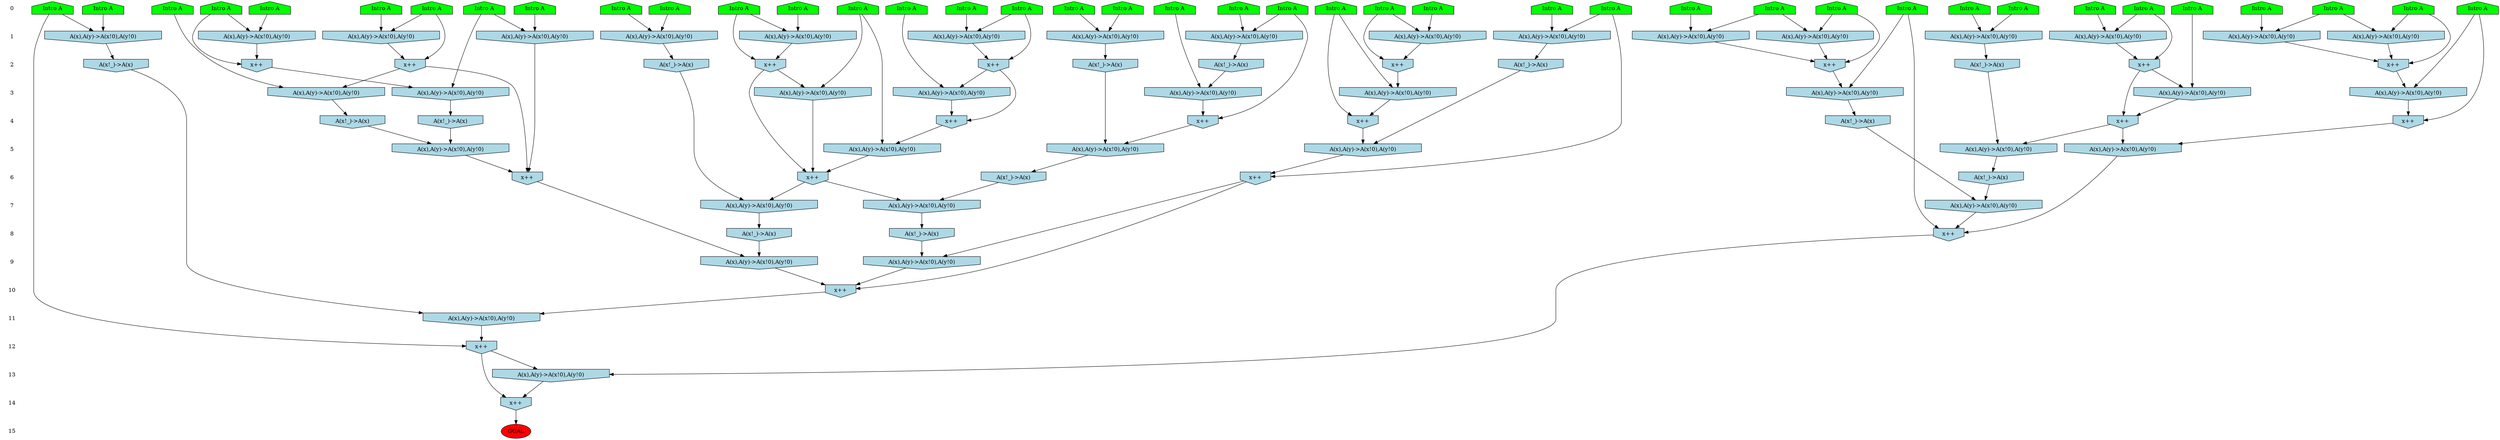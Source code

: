 /* Compression of 1 causal flows obtained in average at 3.099408E+00 t.u */
/* Compressed causal flows were: [1011] */
digraph G{
 ranksep=.5 ; 
{ rank = same ; "0" [shape=plaintext] ; node_1 [label ="Intro A", shape=house, style=filled, fillcolor=green] ;
node_2 [label ="Intro A", shape=house, style=filled, fillcolor=green] ;
node_3 [label ="Intro A", shape=house, style=filled, fillcolor=green] ;
node_4 [label ="Intro A", shape=house, style=filled, fillcolor=green] ;
node_5 [label ="Intro A", shape=house, style=filled, fillcolor=green] ;
node_6 [label ="Intro A", shape=house, style=filled, fillcolor=green] ;
node_7 [label ="Intro A", shape=house, style=filled, fillcolor=green] ;
node_8 [label ="Intro A", shape=house, style=filled, fillcolor=green] ;
node_9 [label ="Intro A", shape=house, style=filled, fillcolor=green] ;
node_10 [label ="Intro A", shape=house, style=filled, fillcolor=green] ;
node_11 [label ="Intro A", shape=house, style=filled, fillcolor=green] ;
node_12 [label ="Intro A", shape=house, style=filled, fillcolor=green] ;
node_13 [label ="Intro A", shape=house, style=filled, fillcolor=green] ;
node_14 [label ="Intro A", shape=house, style=filled, fillcolor=green] ;
node_15 [label ="Intro A", shape=house, style=filled, fillcolor=green] ;
node_16 [label ="Intro A", shape=house, style=filled, fillcolor=green] ;
node_17 [label ="Intro A", shape=house, style=filled, fillcolor=green] ;
node_18 [label ="Intro A", shape=house, style=filled, fillcolor=green] ;
node_19 [label ="Intro A", shape=house, style=filled, fillcolor=green] ;
node_20 [label ="Intro A", shape=house, style=filled, fillcolor=green] ;
node_21 [label ="Intro A", shape=house, style=filled, fillcolor=green] ;
node_22 [label ="Intro A", shape=house, style=filled, fillcolor=green] ;
node_23 [label ="Intro A", shape=house, style=filled, fillcolor=green] ;
node_24 [label ="Intro A", shape=house, style=filled, fillcolor=green] ;
node_25 [label ="Intro A", shape=house, style=filled, fillcolor=green] ;
node_26 [label ="Intro A", shape=house, style=filled, fillcolor=green] ;
node_27 [label ="Intro A", shape=house, style=filled, fillcolor=green] ;
node_28 [label ="Intro A", shape=house, style=filled, fillcolor=green] ;
node_29 [label ="Intro A", shape=house, style=filled, fillcolor=green] ;
node_30 [label ="Intro A", shape=house, style=filled, fillcolor=green] ;
node_31 [label ="Intro A", shape=house, style=filled, fillcolor=green] ;
node_32 [label ="Intro A", shape=house, style=filled, fillcolor=green] ;
node_33 [label ="Intro A", shape=house, style=filled, fillcolor=green] ;
node_34 [label ="Intro A", shape=house, style=filled, fillcolor=green] ;
node_35 [label ="Intro A", shape=house, style=filled, fillcolor=green] ;
node_36 [label ="Intro A", shape=house, style=filled, fillcolor=green] ;
node_37 [label ="Intro A", shape=house, style=filled, fillcolor=green] ;
node_38 [label ="Intro A", shape=house, style=filled, fillcolor=green] ;
node_39 [label ="Intro A", shape=house, style=filled, fillcolor=green] ;
node_40 [label ="Intro A", shape=house, style=filled, fillcolor=green] ;
}
{ rank = same ; "1" [shape=plaintext] ; node_41 [label="A(x),A(y)->A(x!0),A(y!0)", shape=invhouse, style=filled, fillcolor = lightblue] ;
node_42 [label="A(x),A(y)->A(x!0),A(y!0)", shape=invhouse, style=filled, fillcolor = lightblue] ;
node_43 [label="A(x),A(y)->A(x!0),A(y!0)", shape=invhouse, style=filled, fillcolor = lightblue] ;
node_44 [label="A(x),A(y)->A(x!0),A(y!0)", shape=invhouse, style=filled, fillcolor = lightblue] ;
node_45 [label="A(x),A(y)->A(x!0),A(y!0)", shape=invhouse, style=filled, fillcolor = lightblue] ;
node_46 [label="A(x),A(y)->A(x!0),A(y!0)", shape=invhouse, style=filled, fillcolor = lightblue] ;
node_50 [label="A(x),A(y)->A(x!0),A(y!0)", shape=invhouse, style=filled, fillcolor = lightblue] ;
node_51 [label="A(x),A(y)->A(x!0),A(y!0)", shape=invhouse, style=filled, fillcolor = lightblue] ;
node_55 [label="A(x),A(y)->A(x!0),A(y!0)", shape=invhouse, style=filled, fillcolor = lightblue] ;
node_57 [label="A(x),A(y)->A(x!0),A(y!0)", shape=invhouse, style=filled, fillcolor = lightblue] ;
node_60 [label="A(x),A(y)->A(x!0),A(y!0)", shape=invhouse, style=filled, fillcolor = lightblue] ;
node_66 [label="A(x),A(y)->A(x!0),A(y!0)", shape=invhouse, style=filled, fillcolor = lightblue] ;
node_67 [label="A(x),A(y)->A(x!0),A(y!0)", shape=invhouse, style=filled, fillcolor = lightblue] ;
node_70 [label="A(x),A(y)->A(x!0),A(y!0)", shape=invhouse, style=filled, fillcolor = lightblue] ;
node_73 [label="A(x),A(y)->A(x!0),A(y!0)", shape=invhouse, style=filled, fillcolor = lightblue] ;
node_76 [label="A(x),A(y)->A(x!0),A(y!0)", shape=invhouse, style=filled, fillcolor = lightblue] ;
node_78 [label="A(x),A(y)->A(x!0),A(y!0)", shape=invhouse, style=filled, fillcolor = lightblue] ;
}
{ rank = same ; "2" [shape=plaintext] ; node_47 [label="A(x!_)->A(x)", shape=invhouse, style=filled, fillcolor = lightblue] ;
node_48 [label="x++", shape=invhouse, style=filled, fillcolor = lightblue] ;
node_52 [label="x++", shape=invhouse, style=filled, fillcolor = lightblue] ;
node_53 [label="A(x!_)->A(x)", shape=invhouse, style=filled, fillcolor = lightblue] ;
node_54 [label="x++", shape=invhouse, style=filled, fillcolor = lightblue] ;
node_56 [label="x++", shape=invhouse, style=filled, fillcolor = lightblue] ;
node_58 [label="A(x!_)->A(x)", shape=invhouse, style=filled, fillcolor = lightblue] ;
node_64 [label="A(x!_)->A(x)", shape=invhouse, style=filled, fillcolor = lightblue] ;
node_65 [label="x++", shape=invhouse, style=filled, fillcolor = lightblue] ;
node_68 [label="x++", shape=invhouse, style=filled, fillcolor = lightblue] ;
node_79 [label="x++", shape=invhouse, style=filled, fillcolor = lightblue] ;
node_81 [label="x++", shape=invhouse, style=filled, fillcolor = lightblue] ;
node_91 [label="A(x!_)->A(x)", shape=invhouse, style=filled, fillcolor = lightblue] ;
node_101 [label="A(x!_)->A(x)", shape=invhouse, style=filled, fillcolor = lightblue] ;
}
{ rank = same ; "3" [shape=plaintext] ; node_49 [label="A(x),A(y)->A(x!0),A(y!0)", shape=invhouse, style=filled, fillcolor = lightblue] ;
node_61 [label="A(x),A(y)->A(x!0),A(y!0)", shape=invhouse, style=filled, fillcolor = lightblue] ;
node_62 [label="A(x),A(y)->A(x!0),A(y!0)", shape=invhouse, style=filled, fillcolor = lightblue] ;
node_63 [label="A(x),A(y)->A(x!0),A(y!0)", shape=invhouse, style=filled, fillcolor = lightblue] ;
node_69 [label="A(x),A(y)->A(x!0),A(y!0)", shape=invhouse, style=filled, fillcolor = lightblue] ;
node_71 [label="A(x),A(y)->A(x!0),A(y!0)", shape=invhouse, style=filled, fillcolor = lightblue] ;
node_85 [label="A(x),A(y)->A(x!0),A(y!0)", shape=invhouse, style=filled, fillcolor = lightblue] ;
node_86 [label="A(x),A(y)->A(x!0),A(y!0)", shape=invhouse, style=filled, fillcolor = lightblue] ;
node_87 [label="A(x),A(y)->A(x!0),A(y!0)", shape=invhouse, style=filled, fillcolor = lightblue] ;
}
{ rank = same ; "4" [shape=plaintext] ; node_59 [label="x++", shape=invhouse, style=filled, fillcolor = lightblue] ;
node_72 [label="x++", shape=invhouse, style=filled, fillcolor = lightblue] ;
node_74 [label="A(x!_)->A(x)", shape=invhouse, style=filled, fillcolor = lightblue] ;
node_75 [label="x++", shape=invhouse, style=filled, fillcolor = lightblue] ;
node_80 [label="x++", shape=invhouse, style=filled, fillcolor = lightblue] ;
node_83 [label="A(x!_)->A(x)", shape=invhouse, style=filled, fillcolor = lightblue] ;
node_90 [label="x++", shape=invhouse, style=filled, fillcolor = lightblue] ;
node_96 [label="A(x!_)->A(x)", shape=invhouse, style=filled, fillcolor = lightblue] ;
}
{ rank = same ; "5" [shape=plaintext] ; node_77 [label="A(x),A(y)->A(x!0),A(y!0)", shape=invhouse, style=filled, fillcolor = lightblue] ;
node_82 [label="A(x),A(y)->A(x!0),A(y!0)", shape=invhouse, style=filled, fillcolor = lightblue] ;
node_84 [label="A(x),A(y)->A(x!0),A(y!0)", shape=invhouse, style=filled, fillcolor = lightblue] ;
node_88 [label="A(x),A(y)->A(x!0),A(y!0)", shape=invhouse, style=filled, fillcolor = lightblue] ;
node_89 [label="A(x),A(y)->A(x!0),A(y!0)", shape=invhouse, style=filled, fillcolor = lightblue] ;
node_100 [label="A(x),A(y)->A(x!0),A(y!0)", shape=invhouse, style=filled, fillcolor = lightblue] ;
}
{ rank = same ; "6" [shape=plaintext] ; node_92 [label="x++", shape=invhouse, style=filled, fillcolor = lightblue] ;
node_93 [label="x++", shape=invhouse, style=filled, fillcolor = lightblue] ;
node_94 [label="A(x!_)->A(x)", shape=invhouse, style=filled, fillcolor = lightblue] ;
node_99 [label="A(x!_)->A(x)", shape=invhouse, style=filled, fillcolor = lightblue] ;
node_106 [label="x++", shape=invhouse, style=filled, fillcolor = lightblue] ;
}
{ rank = same ; "7" [shape=plaintext] ; node_95 [label="A(x),A(y)->A(x!0),A(y!0)", shape=invhouse, style=filled, fillcolor = lightblue] ;
node_97 [label="A(x),A(y)->A(x!0),A(y!0)", shape=invhouse, style=filled, fillcolor = lightblue] ;
node_103 [label="A(x),A(y)->A(x!0),A(y!0)", shape=invhouse, style=filled, fillcolor = lightblue] ;
}
{ rank = same ; "8" [shape=plaintext] ; node_98 [label="A(x!_)->A(x)", shape=invhouse, style=filled, fillcolor = lightblue] ;
node_102 [label="x++", shape=invhouse, style=filled, fillcolor = lightblue] ;
node_105 [label="A(x!_)->A(x)", shape=invhouse, style=filled, fillcolor = lightblue] ;
}
{ rank = same ; "9" [shape=plaintext] ; node_104 [label="A(x),A(y)->A(x!0),A(y!0)", shape=invhouse, style=filled, fillcolor = lightblue] ;
node_107 [label="A(x),A(y)->A(x!0),A(y!0)", shape=invhouse, style=filled, fillcolor = lightblue] ;
}
{ rank = same ; "10" [shape=plaintext] ; node_108 [label="x++", shape=invhouse, style=filled, fillcolor = lightblue] ;
}
{ rank = same ; "11" [shape=plaintext] ; node_109 [label="A(x),A(y)->A(x!0),A(y!0)", shape=invhouse, style=filled, fillcolor = lightblue] ;
}
{ rank = same ; "12" [shape=plaintext] ; node_110 [label="x++", shape=invhouse, style=filled, fillcolor = lightblue] ;
}
{ rank = same ; "13" [shape=plaintext] ; node_111 [label="A(x),A(y)->A(x!0),A(y!0)", shape=invhouse, style=filled, fillcolor = lightblue] ;
}
{ rank = same ; "14" [shape=plaintext] ; node_112 [label="x++", shape=invhouse, style=filled, fillcolor = lightblue] ;
}
{ rank = same ; "15" [shape=plaintext] ; node_113 [label ="GOAL", style=filled, fillcolor=red] ;
}
"0" -> "1" [style="invis"]; 
"1" -> "2" [style="invis"]; 
"2" -> "3" [style="invis"]; 
"3" -> "4" [style="invis"]; 
"4" -> "5" [style="invis"]; 
"5" -> "6" [style="invis"]; 
"6" -> "7" [style="invis"]; 
"7" -> "8" [style="invis"]; 
"8" -> "9" [style="invis"]; 
"9" -> "10" [style="invis"]; 
"10" -> "11" [style="invis"]; 
"11" -> "12" [style="invis"]; 
"12" -> "13" [style="invis"]; 
"13" -> "14" [style="invis"]; 
"14" -> "15" [style="invis"]; 
node_25 -> node_41
node_40 -> node_41
node_13 -> node_42
node_26 -> node_42
node_1 -> node_43
node_39 -> node_43
node_20 -> node_44
node_27 -> node_44
node_29 -> node_45
node_34 -> node_45
node_37 -> node_46
node_38 -> node_46
node_44 -> node_47
node_40 -> node_48
node_41 -> node_48
node_21 -> node_49
node_48 -> node_49
node_24 -> node_50
node_31 -> node_50
node_16 -> node_51
node_38 -> node_51
node_1 -> node_52
node_43 -> node_52
node_45 -> node_53
node_31 -> node_54
node_50 -> node_54
node_4 -> node_55
node_18 -> node_55
node_16 -> node_56
node_46 -> node_56
node_51 -> node_56
node_28 -> node_57
node_36 -> node_57
node_55 -> node_58
node_48 -> node_59
node_49 -> node_59
node_23 -> node_60
node_33 -> node_60
node_14 -> node_61
node_58 -> node_61
node_32 -> node_62
node_56 -> node_62
node_15 -> node_63
node_52 -> node_63
node_42 -> node_64
node_33 -> node_65
node_60 -> node_65
node_2 -> node_66
node_30 -> node_66
node_10 -> node_67
node_36 -> node_67
node_2 -> node_68
node_66 -> node_68
node_35 -> node_69
node_54 -> node_69
node_11 -> node_70
node_22 -> node_70
node_12 -> node_71
node_68 -> node_71
node_18 -> node_72
node_61 -> node_72
node_6 -> node_73
node_7 -> node_73
node_69 -> node_74
node_32 -> node_75
node_62 -> node_75
node_9 -> node_76
node_12 -> node_76
node_64 -> node_77
node_72 -> node_77
node_5 -> node_78
node_8 -> node_78
node_6 -> node_79
node_73 -> node_79
node_52 -> node_80
node_63 -> node_80
node_28 -> node_81
node_57 -> node_81
node_67 -> node_81
node_75 -> node_82
node_80 -> node_82
node_71 -> node_83
node_74 -> node_84
node_83 -> node_84
node_3 -> node_85
node_81 -> node_85
node_19 -> node_86
node_79 -> node_86
node_17 -> node_87
node_65 -> node_87
node_19 -> node_88
node_59 -> node_88
node_53 -> node_89
node_80 -> node_89
node_17 -> node_90
node_87 -> node_90
node_70 -> node_91
node_54 -> node_92
node_76 -> node_92
node_84 -> node_92
node_79 -> node_93
node_86 -> node_93
node_88 -> node_93
node_89 -> node_94
node_47 -> node_95
node_93 -> node_95
node_85 -> node_96
node_94 -> node_97
node_96 -> node_97
node_95 -> node_98
node_77 -> node_99
node_90 -> node_100
node_91 -> node_100
node_78 -> node_101
node_3 -> node_102
node_82 -> node_102
node_97 -> node_102
node_93 -> node_103
node_99 -> node_103
node_92 -> node_104
node_98 -> node_104
node_103 -> node_105
node_11 -> node_106
node_100 -> node_106
node_105 -> node_107
node_106 -> node_107
node_104 -> node_108
node_106 -> node_108
node_107 -> node_108
node_101 -> node_109
node_108 -> node_109
node_5 -> node_110
node_109 -> node_110
node_102 -> node_111
node_110 -> node_111
node_110 -> node_112
node_111 -> node_112
node_112 -> node_113
}
/*
 Dot generation time: 0.000317
*/